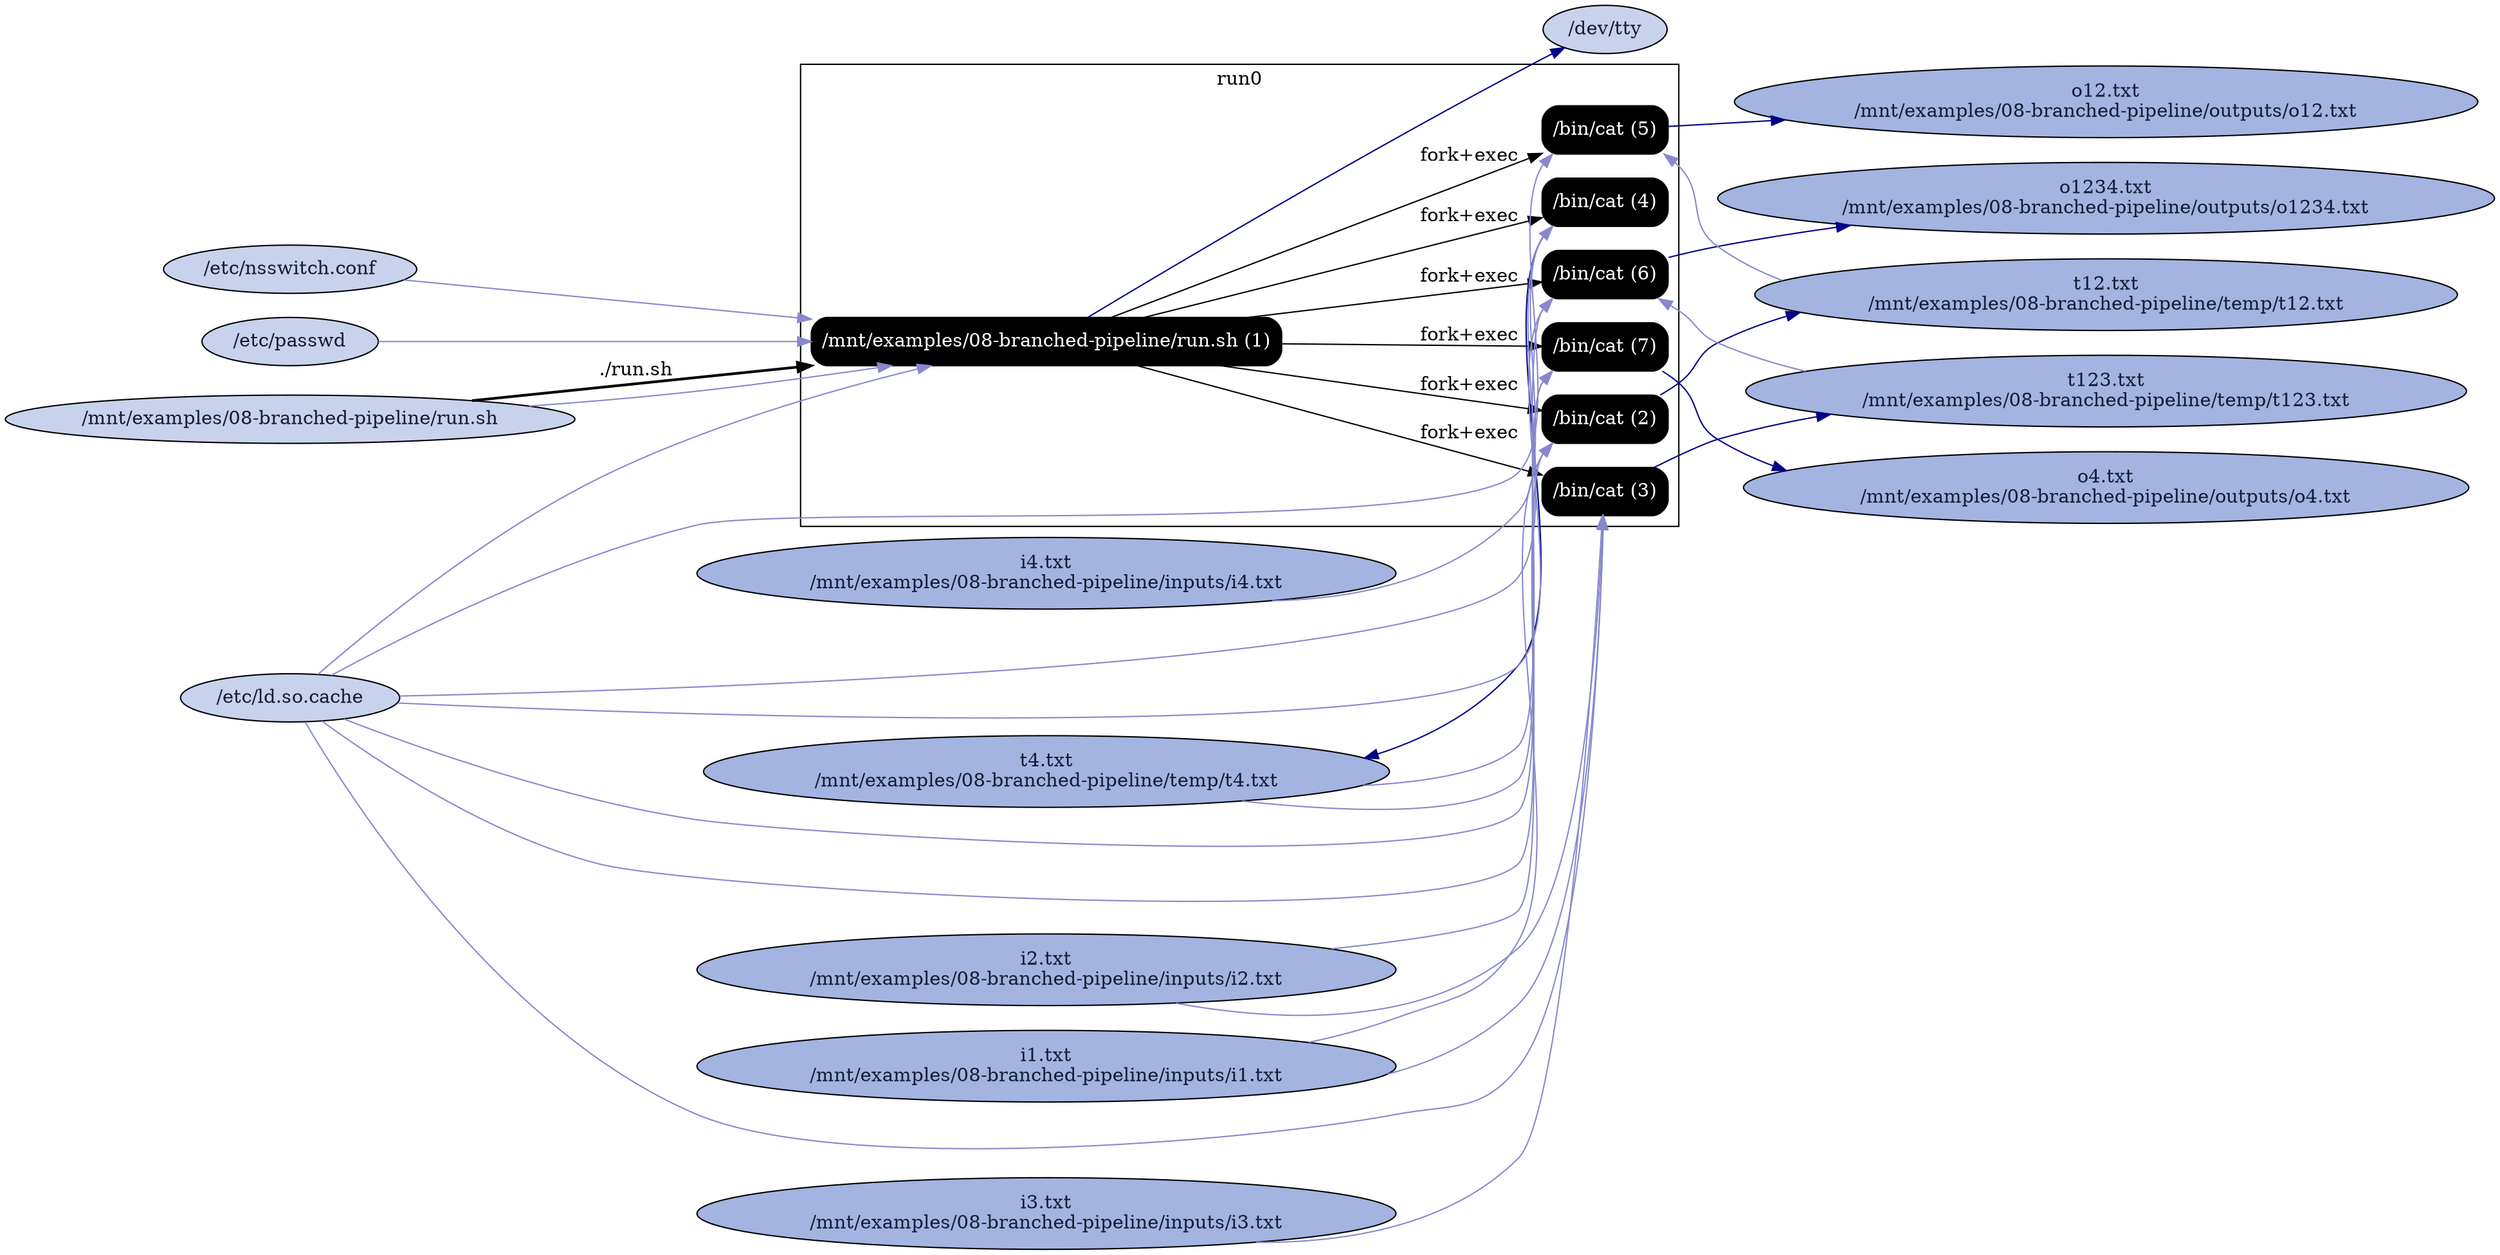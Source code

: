 digraph G {
    rankdir=LR;

    /* programs */
    node [shape=box fontcolor=white fillcolor=black style="filled,rounded"];
    subgraph cluster_run0 {
        label="run0";
        prog0 [label="/mnt/examples/08-branched-pipeline/run.sh (1)"];
        prog1 [label="/bin/cat (2)"];
        prog0 -> prog1 [label="fork+exec"];
        prog2 [label="/bin/cat (3)"];
        prog0 -> prog2 [label="fork+exec"];
        prog3 [label="/bin/cat (4)"];
        prog0 -> prog3 [label="fork+exec"];
        prog4 [label="/bin/cat (5)"];
        prog0 -> prog4 [label="fork+exec"];
        prog5 [label="/bin/cat (6)"];
        prog0 -> prog5 [label="fork+exec"];
        prog6 [label="/bin/cat (7)"];
        prog0 -> prog6 [label="fork+exec"];
    }

    node [shape=ellipse fontcolor="#131C39" fillcolor="#C9D2ED"];

    /* other files */
    "/dev/tty";
    "/etc/ld.so.cache";
    "/etc/nsswitch.conf";
    "/etc/passwd";
    "/mnt/examples/08-branched-pipeline/inputs/i1.txt" [fillcolor="#A3B4E0", label="i1.txt\n/mnt/examples/08-branched-pipeline/inputs/i1.txt"];
    "/mnt/examples/08-branched-pipeline/inputs/i2.txt" [fillcolor="#A3B4E0", label="i2.txt\n/mnt/examples/08-branched-pipeline/inputs/i2.txt"];
    "/mnt/examples/08-branched-pipeline/inputs/i3.txt" [fillcolor="#A3B4E0", label="i3.txt\n/mnt/examples/08-branched-pipeline/inputs/i3.txt"];
    "/mnt/examples/08-branched-pipeline/inputs/i4.txt" [fillcolor="#A3B4E0", label="i4.txt\n/mnt/examples/08-branched-pipeline/inputs/i4.txt"];
    "/mnt/examples/08-branched-pipeline/outputs/o12.txt" [fillcolor="#A3B4E0", label="o12.txt\n/mnt/examples/08-branched-pipeline/outputs/o12.txt"];
    "/mnt/examples/08-branched-pipeline/outputs/o1234.txt" [fillcolor="#A3B4E0", label="o1234.txt\n/mnt/examples/08-branched-pipeline/outputs/o1234.txt"];
    "/mnt/examples/08-branched-pipeline/outputs/o4.txt" [fillcolor="#A3B4E0", label="o4.txt\n/mnt/examples/08-branched-pipeline/outputs/o4.txt"];
    "/mnt/examples/08-branched-pipeline/run.sh";
    "/mnt/examples/08-branched-pipeline/temp/t12.txt" [fillcolor="#A3B4E0", label="t12.txt\n/mnt/examples/08-branched-pipeline/temp/t12.txt"];
    "/mnt/examples/08-branched-pipeline/temp/t123.txt" [fillcolor="#A3B4E0", label="t123.txt\n/mnt/examples/08-branched-pipeline/temp/t123.txt"];
    "/mnt/examples/08-branched-pipeline/temp/t4.txt" [fillcolor="#A3B4E0", label="t4.txt\n/mnt/examples/08-branched-pipeline/temp/t4.txt"];

    "/mnt/examples/08-branched-pipeline/run.sh" -> prog0 [style=bold, label="./run.sh"];
    "/etc/ld.so.cache" -> prog0 [color="#8888CC"];
    prog0 -> "/dev/tty" [color="#000088"];
    "/etc/nsswitch.conf" -> prog0 [color="#8888CC"];
    "/etc/passwd" -> prog0 [color="#8888CC"];
    "/mnt/examples/08-branched-pipeline/run.sh" -> prog0 [color="#8888CC"];
    prog1 -> "/mnt/examples/08-branched-pipeline/temp/t12.txt" [color="#000088"];
    "/etc/ld.so.cache" -> prog1 [color="#8888CC"];
    "/mnt/examples/08-branched-pipeline/inputs/i1.txt" -> prog1 [color="#8888CC"];
    "/mnt/examples/08-branched-pipeline/inputs/i2.txt" -> prog1 [color="#8888CC"];
    prog2 -> "/mnt/examples/08-branched-pipeline/temp/t123.txt" [color="#000088"];
    "/etc/ld.so.cache" -> prog2 [color="#8888CC"];
    "/mnt/examples/08-branched-pipeline/inputs/i1.txt" -> prog2 [color="#8888CC"];
    "/mnt/examples/08-branched-pipeline/inputs/i2.txt" -> prog2 [color="#8888CC"];
    "/mnt/examples/08-branched-pipeline/inputs/i3.txt" -> prog2 [color="#8888CC"];
    prog3 -> "/mnt/examples/08-branched-pipeline/temp/t4.txt" [color="#000088"];
    "/etc/ld.so.cache" -> prog3 [color="#8888CC"];
    "/mnt/examples/08-branched-pipeline/inputs/i4.txt" -> prog3 [color="#8888CC"];
    prog4 -> "/mnt/examples/08-branched-pipeline/outputs/o12.txt" [color="#000088"];
    "/etc/ld.so.cache" -> prog4 [color="#8888CC"];
    "/mnt/examples/08-branched-pipeline/temp/t12.txt" -> prog4 [color="#8888CC"];
    prog5 -> "/mnt/examples/08-branched-pipeline/outputs/o1234.txt" [color="#000088"];
    "/etc/ld.so.cache" -> prog5 [color="#8888CC"];
    "/mnt/examples/08-branched-pipeline/temp/t123.txt" -> prog5 [color="#8888CC"];
    "/mnt/examples/08-branched-pipeline/temp/t4.txt" -> prog5 [color="#8888CC"];
    prog6 -> "/mnt/examples/08-branched-pipeline/outputs/o4.txt" [color="#000088"];
    "/etc/ld.so.cache" -> prog6 [color="#8888CC"];
    "/mnt/examples/08-branched-pipeline/temp/t4.txt" -> prog6 [color="#8888CC"];
}
